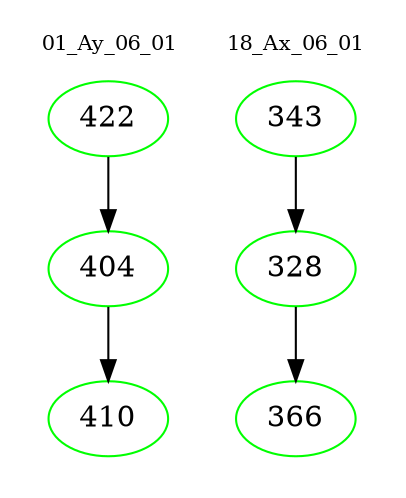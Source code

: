 digraph{
subgraph cluster_0 {
color = white
label = "01_Ay_06_01";
fontsize=10;
T0_422 [label="422", color="green"]
T0_422 -> T0_404 [color="black"]
T0_404 [label="404", color="green"]
T0_404 -> T0_410 [color="black"]
T0_410 [label="410", color="green"]
}
subgraph cluster_1 {
color = white
label = "18_Ax_06_01";
fontsize=10;
T1_343 [label="343", color="green"]
T1_343 -> T1_328 [color="black"]
T1_328 [label="328", color="green"]
T1_328 -> T1_366 [color="black"]
T1_366 [label="366", color="green"]
}
}
